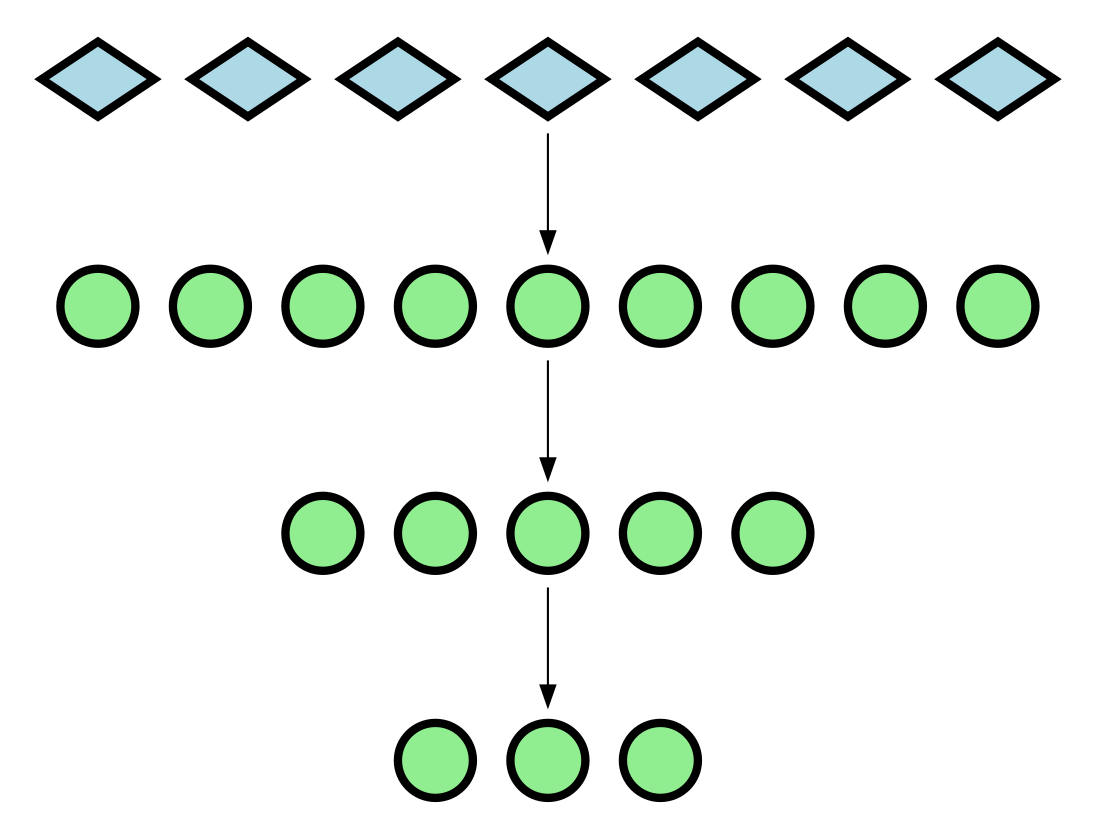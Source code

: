 digraph regularization {
    graph [dpi=300]
    rankdir="TD"
    compound=true

    subgraph cluster_1 {
        style="invis"
        diamond1 [label="" shape="diamond", penwidth=4, style="filled", fillcolor="lightblue"]
        diamond2 [label="" shape="diamond", penwidth=4, style="filled", fillcolor="lightblue"]
        diamond3 [label="" shape="diamond", penwidth=4, style="filled", fillcolor="lightblue"]
        diamond4 [label="" shape="diamond", penwidth=4, style="filled", fillcolor="lightblue"]
        diamond5 [label="" shape="diamond", penwidth=4, style="filled", fillcolor="lightblue"]
        diamond6 [label="" shape="diamond", penwidth=4, style="filled", fillcolor="lightblue"]
        diamond7 [label="" shape="diamond", penwidth=4, style="filled", fillcolor="lightblue"]
    }

    subgraph cluster_2 {
        style="invis"
        circle11 [label="" shape="circle", penwidth=4, style="filled", fillcolor="lightgreen"]
        circle12 [label="" shape="circle", penwidth=4, style="filled", fillcolor="lightgreen"]
        circle13 [label="" shape="circle", penwidth=4, style="filled", fillcolor="lightgreen"]
        circle14 [label="" shape="circle", penwidth=4, style="filled", fillcolor="lightgreen"]
        circle15 [label="" shape="circle", penwidth=4, style="filled", fillcolor="lightgreen"]
        circle16 [label="" shape="circle", penwidth=4, style="filled", fillcolor="lightgreen"]
        circle17 [label="" shape="circle", penwidth=4, style="filled", fillcolor="lightgreen"]
        circle18 [label="" shape="circle", penwidth=4, style="filled", fillcolor="lightgreen"]
        circle19 [label="" shape="circle", penwidth=4, style="filled", fillcolor="lightgreen"]
    }

    subgraph cluster_3 {
        style="invis"
        circle21 [label="" shape="circle", penwidth=4, style="filled", fillcolor="lightgreen"]
        circle22 [label="" shape="circle", penwidth=4, style="filled", fillcolor="lightgreen"]
        circle23 [label="" shape="circle", penwidth=4, style="filled", fillcolor="lightgreen"]
        circle24 [label="" shape="circle", penwidth=4, style="filled", fillcolor="lightgreen"]
        circle25 [label="" shape="circle", penwidth=4, style="filled", fillcolor="lightgreen"]
    }

    subgraph cluster_4 {
        style="invis"
        circle31 [label="" shape="circle", penwidth=4, style="filled", fillcolor="lightgreen"]
        circle32 [label="" shape="circle", penwidth=4, style="filled", fillcolor="lightgreen"]
        circle33 [label="" shape="circle", penwidth=4, style="filled", fillcolor="lightgreen"]
    }

    diamond4 -> circle15 [ltail=cluster_1, lhead=cluster_2, minlen=2, width=4];
    circle15 -> circle23 [ltail=cluster_2, lhead=cluster_3, minlen=2]
    circle23 -> circle32 [ltail=cluster_3, lhead=cluster_4, minlen=2]

}